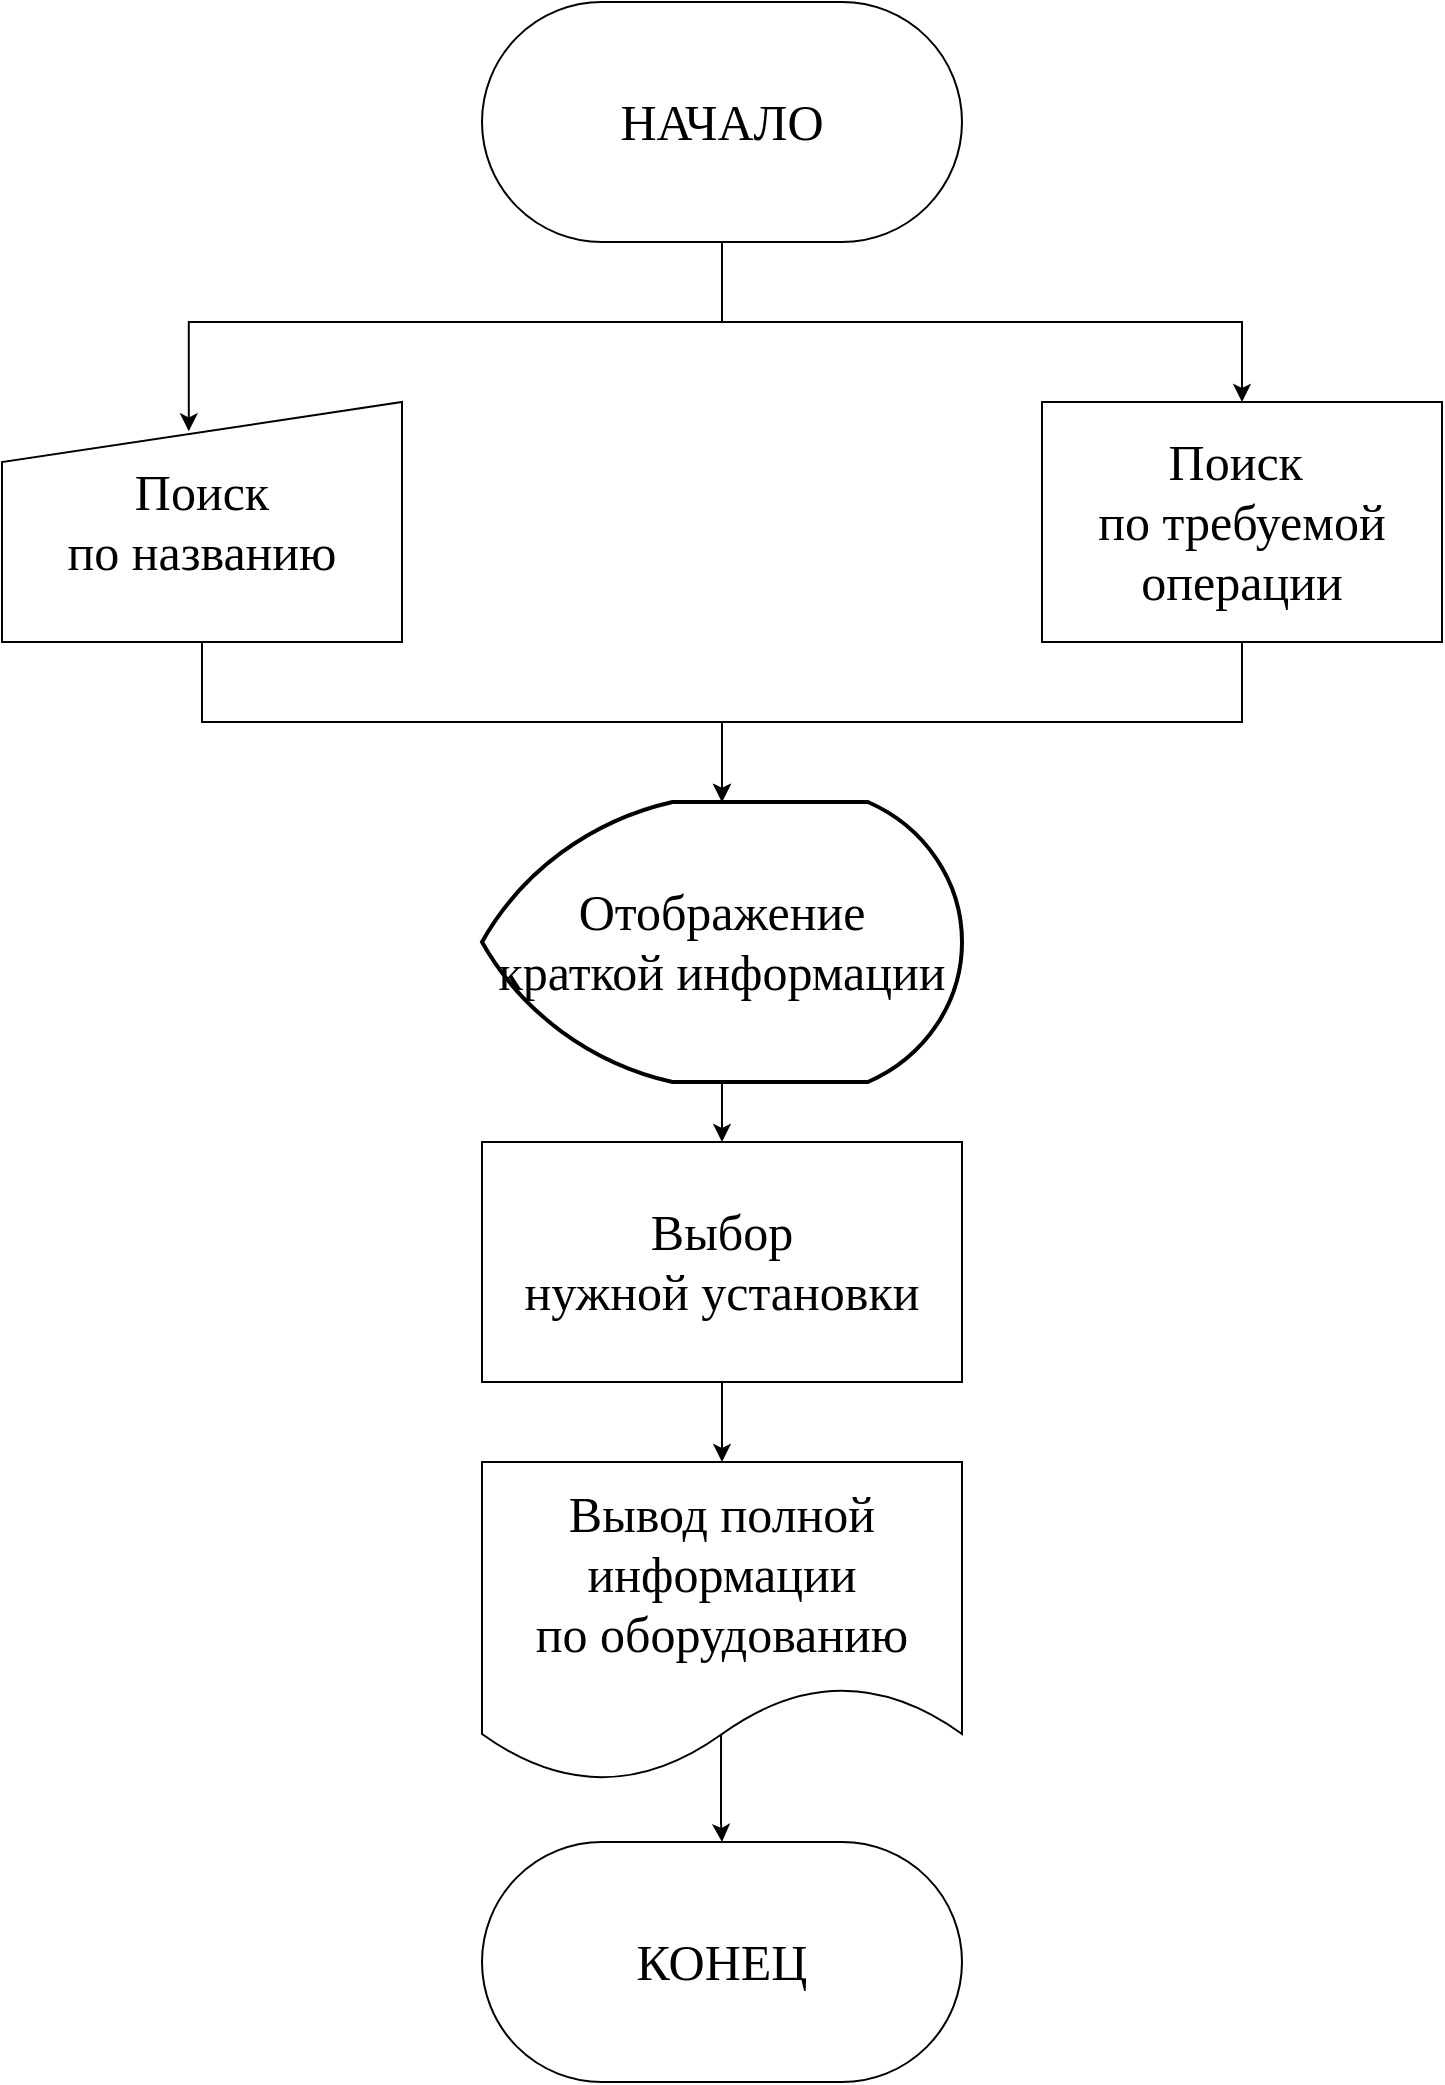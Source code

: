 <mxfile version="21.1.5" type="github">
  <diagram name="Page-1" id="8wOq9gKMgsroS9lOQ_Xg">
    <mxGraphModel dx="2868" dy="1478" grid="1" gridSize="10" guides="1" tooltips="1" connect="1" arrows="1" fold="1" page="1" pageScale="1" pageWidth="1654" pageHeight="2336" math="0" shadow="0">
      <root>
        <mxCell id="0" />
        <mxCell id="1" parent="0" />
        <mxCell id="F7DOe3f4gSxOKFVeKhd5-9" style="edgeStyle=orthogonalEdgeStyle;rounded=0;orthogonalLoop=1;jettySize=auto;html=1;entryX=0.467;entryY=0.122;entryDx=0;entryDy=0;entryPerimeter=0;" edge="1" parent="1" source="F7DOe3f4gSxOKFVeKhd5-1" target="F7DOe3f4gSxOKFVeKhd5-2">
          <mxGeometry relative="1" as="geometry">
            <Array as="points">
              <mxPoint x="720" y="280" />
              <mxPoint x="453" y="280" />
            </Array>
          </mxGeometry>
        </mxCell>
        <mxCell id="F7DOe3f4gSxOKFVeKhd5-10" style="edgeStyle=orthogonalEdgeStyle;rounded=0;orthogonalLoop=1;jettySize=auto;html=1;exitX=0.5;exitY=1;exitDx=0;exitDy=0;entryX=0.5;entryY=0;entryDx=0;entryDy=0;" edge="1" parent="1" source="F7DOe3f4gSxOKFVeKhd5-1" target="F7DOe3f4gSxOKFVeKhd5-3">
          <mxGeometry relative="1" as="geometry" />
        </mxCell>
        <mxCell id="F7DOe3f4gSxOKFVeKhd5-1" value="&lt;font style=&quot;font-size: 25px;&quot;&gt;НАЧАЛО&lt;/font&gt;" style="rounded=1;whiteSpace=wrap;html=1;arcSize=50;fontFamily=Tahoma;fontSize=25;" vertex="1" parent="1">
          <mxGeometry x="600" y="120" width="240" height="120" as="geometry" />
        </mxCell>
        <mxCell id="F7DOe3f4gSxOKFVeKhd5-11" style="edgeStyle=orthogonalEdgeStyle;rounded=0;orthogonalLoop=1;jettySize=auto;html=1;entryX=0.5;entryY=0;entryDx=0;entryDy=0;entryPerimeter=0;" edge="1" parent="1" source="F7DOe3f4gSxOKFVeKhd5-2" target="F7DOe3f4gSxOKFVeKhd5-4">
          <mxGeometry relative="1" as="geometry">
            <Array as="points">
              <mxPoint x="460" y="480" />
              <mxPoint x="720" y="480" />
            </Array>
          </mxGeometry>
        </mxCell>
        <mxCell id="F7DOe3f4gSxOKFVeKhd5-2" value="Поиск &lt;br style=&quot;font-size: 25px;&quot;&gt;по названию" style="shape=manualInput;whiteSpace=wrap;html=1;fontSize=25;fontFamily=Tahoma;" vertex="1" parent="1">
          <mxGeometry x="360" y="320" width="200" height="120" as="geometry" />
        </mxCell>
        <mxCell id="F7DOe3f4gSxOKFVeKhd5-12" style="edgeStyle=orthogonalEdgeStyle;rounded=0;orthogonalLoop=1;jettySize=auto;html=1;exitX=0.5;exitY=1;exitDx=0;exitDy=0;entryX=0.5;entryY=0;entryDx=0;entryDy=0;entryPerimeter=0;" edge="1" parent="1" source="F7DOe3f4gSxOKFVeKhd5-3" target="F7DOe3f4gSxOKFVeKhd5-4">
          <mxGeometry relative="1" as="geometry">
            <Array as="points">
              <mxPoint x="980" y="480" />
              <mxPoint x="720" y="480" />
            </Array>
          </mxGeometry>
        </mxCell>
        <mxCell id="F7DOe3f4gSxOKFVeKhd5-3" value="Поиск&amp;nbsp;&lt;br style=&quot;font-size: 25px;&quot;&gt;по требуемой операции" style="rounded=0;whiteSpace=wrap;html=1;fontFamily=Tahoma;fontSize=25;" vertex="1" parent="1">
          <mxGeometry x="880" y="320" width="200" height="120" as="geometry" />
        </mxCell>
        <mxCell id="F7DOe3f4gSxOKFVeKhd5-13" style="edgeStyle=orthogonalEdgeStyle;rounded=0;orthogonalLoop=1;jettySize=auto;html=1;exitX=0.5;exitY=1;exitDx=0;exitDy=0;exitPerimeter=0;entryX=0.5;entryY=0;entryDx=0;entryDy=0;" edge="1" parent="1" source="F7DOe3f4gSxOKFVeKhd5-4" target="F7DOe3f4gSxOKFVeKhd5-5">
          <mxGeometry relative="1" as="geometry" />
        </mxCell>
        <mxCell id="F7DOe3f4gSxOKFVeKhd5-4" value="Отображение &lt;br style=&quot;font-size: 25px;&quot;&gt;краткой информации" style="strokeWidth=2;html=1;shape=mxgraph.flowchart.display;whiteSpace=wrap;fontFamily=Tahoma;fontSize=25;" vertex="1" parent="1">
          <mxGeometry x="600" y="520" width="240" height="140" as="geometry" />
        </mxCell>
        <mxCell id="F7DOe3f4gSxOKFVeKhd5-14" style="edgeStyle=orthogonalEdgeStyle;rounded=0;orthogonalLoop=1;jettySize=auto;html=1;exitX=0.5;exitY=1;exitDx=0;exitDy=0;entryX=0.5;entryY=0;entryDx=0;entryDy=0;" edge="1" parent="1" source="F7DOe3f4gSxOKFVeKhd5-5" target="F7DOe3f4gSxOKFVeKhd5-6">
          <mxGeometry relative="1" as="geometry" />
        </mxCell>
        <mxCell id="F7DOe3f4gSxOKFVeKhd5-5" value="Выбор &lt;br&gt;нужной установки&lt;br&gt;" style="rounded=0;whiteSpace=wrap;html=1;fontFamily=Tahoma;fontSize=25;" vertex="1" parent="1">
          <mxGeometry x="600" y="690" width="240" height="120" as="geometry" />
        </mxCell>
        <mxCell id="F7DOe3f4gSxOKFVeKhd5-15" style="edgeStyle=orthogonalEdgeStyle;rounded=0;orthogonalLoop=1;jettySize=auto;html=1;entryX=0.5;entryY=0;entryDx=0;entryDy=0;exitX=0.498;exitY=0.84;exitDx=0;exitDy=0;exitPerimeter=0;" edge="1" parent="1" source="F7DOe3f4gSxOKFVeKhd5-6" target="F7DOe3f4gSxOKFVeKhd5-8">
          <mxGeometry relative="1" as="geometry">
            <mxPoint x="720" y="1120" as="sourcePoint" />
          </mxGeometry>
        </mxCell>
        <mxCell id="F7DOe3f4gSxOKFVeKhd5-6" value="Вывод полной информации&lt;br style=&quot;font-size: 25px;&quot;&gt;по оборудованию" style="shape=document;whiteSpace=wrap;html=1;boundedLbl=1;fontFamily=Tahoma;fontSize=25;" vertex="1" parent="1">
          <mxGeometry x="600" y="850" width="240" height="160" as="geometry" />
        </mxCell>
        <mxCell id="F7DOe3f4gSxOKFVeKhd5-8" value="&lt;font style=&quot;font-size: 25px;&quot;&gt;КОНЕЦ&lt;/font&gt;" style="rounded=1;whiteSpace=wrap;html=1;arcSize=50;fontFamily=Tahoma;fontSize=25;" vertex="1" parent="1">
          <mxGeometry x="600" y="1040" width="240" height="120" as="geometry" />
        </mxCell>
      </root>
    </mxGraphModel>
  </diagram>
</mxfile>
